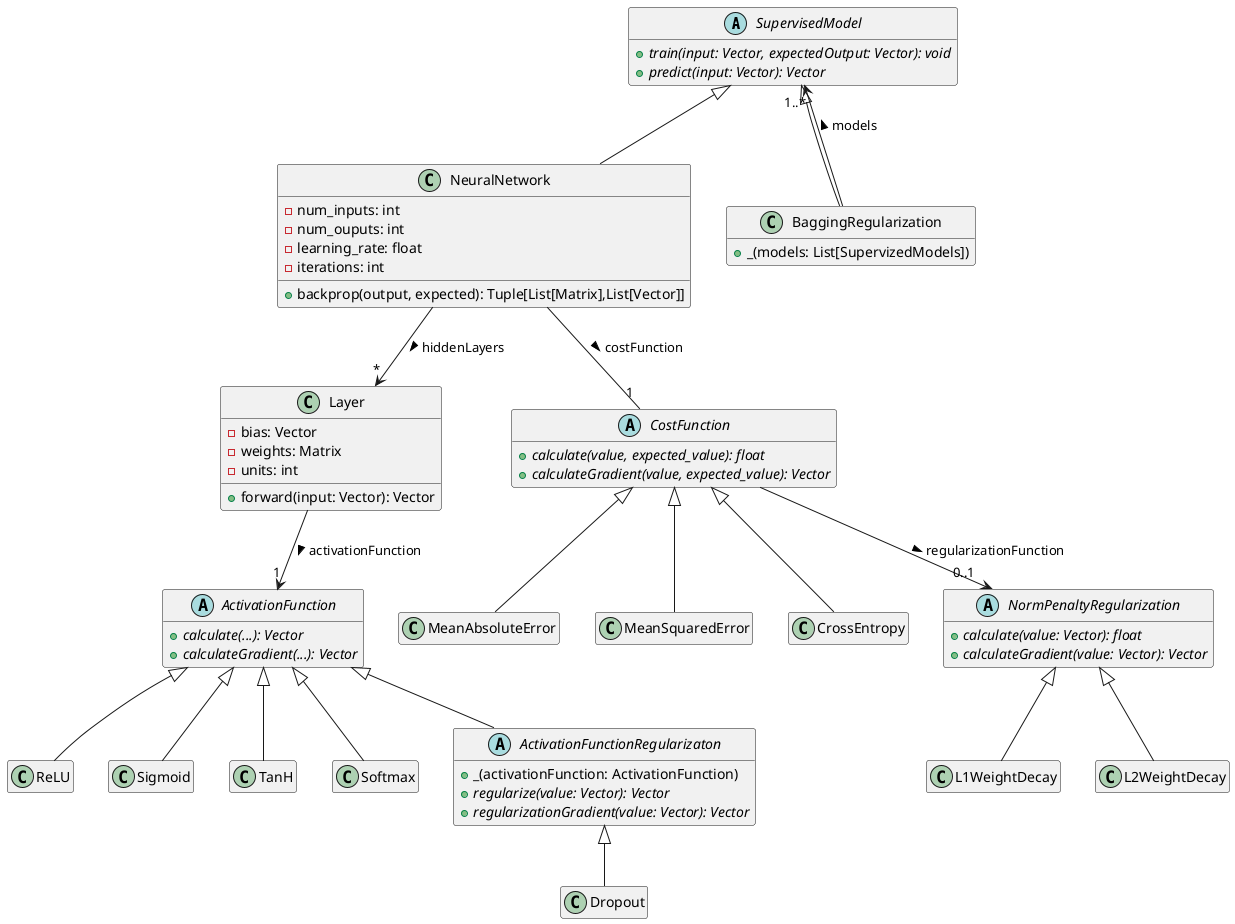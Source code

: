 @startuml
!pragma teoz true
skinparam shadowing false
' skinparam monochrome true
' hide footbox
hide empty members

abstract class SupervisedModel {
      {abstract} + train(input: Vector, expectedOutput: Vector): void
      {abstract} + predict(input: Vector): Vector
}

class NeuralNetwork {
      - num_inputs: int
      - num_ouputs: int
      - learning_rate: float
      - iterations: int

      + backprop(output, expected): Tuple[List[Matrix],List[Vector]]
}

SupervisedModel <|-- NeuralNetwork

class Layer {
      - bias: Vector
      - weights: Matrix
      - units: int

      + forward(input: Vector): Vector
}

abstract class CostFunction {
      {abstract} + calculate(value, expected_value): float
      {abstract} + calculateGradient(value, expected_value): Vector
}

abstract class ActivationFunction {
      {abstract} + calculate(...): Vector
      {abstract} + calculateGradient(...): Vector
}

NeuralNetwork -- "1" CostFunction : costFunction >
NeuralNetwork --> "*" Layer : hiddenLayers >
' NeuralNetwork --> "1" Layer : outputLayer >

Layer --> "1" ActivationFunction : activationFunction >



CostFunction <|-- MeanAbsoluteError
CostFunction <|-- MeanSquaredError
CostFunction <|-- CrossEntropy

ActivationFunction <|-- ReLU
ActivationFunction <|-- Sigmoid
ActivationFunction <|-- TanH
ActivationFunction <|-- Softmax


abstract class ActivationFunctionRegularizaton {
	 + _(activationFunction: ActivationFunction)
	 {abstract} + regularize(value: Vector): Vector
	 {abstract} + regularizationGradient(value: Vector): Vector
}

class Dropout

ActivationFunction <|-- ActivationFunctionRegularizaton
ActivationFunctionRegularizaton <|-- Dropout

class BaggingRegularization {
      + _(models: List[SupervizedModels])
}

SupervisedModel <|-- BaggingRegularization
BaggingRegularization --> "1..*" SupervisedModel : models >

abstract class NormPenaltyRegularization {
	 {abstract} + calculate(value: Vector): float
	 {abstract} + calculateGradient(value: Vector): Vector
}

class L1WeightDecay
class L2WeightDecay

NormPenaltyRegularization <|-- L1WeightDecay
NormPenaltyRegularization <|-- L2WeightDecay
CostFunction --> "0..1" NormPenaltyRegularization : regularizationFunction >

@enduml